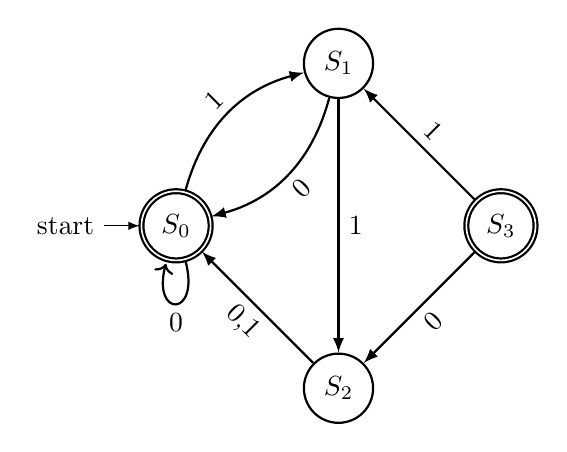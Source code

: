 \begin{tikzpicture}[every initial by arrow/.style={-latex}]
	\node[thick,state,initial,accepting] (a)  {$S_0$};
	\node[thick,state] (b) [above right=20mm of a]  {$S_1$};
	\node[thick,state,accepting] (c) [below right=20mm of b]  {$S_3$};
	\node[thick,state] (d) [below right=20mm of a]  {$S_2$};
	\path[-latex,thick] (a) edge[bend left] node[above,sloped]{1} (b)
				(a) edge[loop below] node[below]{0} (a)
				(b) edge[bend left] node[below,sloped]{0} (a)
				(b) edge node[right]{1} (d)
				(c) edge node[above,sloped] {1} (b)
				(c) edge node[below,sloped] {0} (d)
				(d) edge node[below,sloped] {0,1}(a);
	\end{tikzpicture}